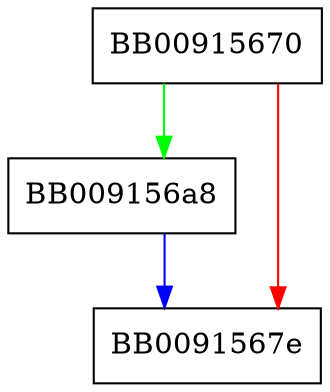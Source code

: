 digraph _IO_mem_sync {
  node [shape="box"];
  graph [splines=ortho];
  BB00915670 -> BB009156a8 [color="green"];
  BB00915670 -> BB0091567e [color="red"];
  BB009156a8 -> BB0091567e [color="blue"];
}